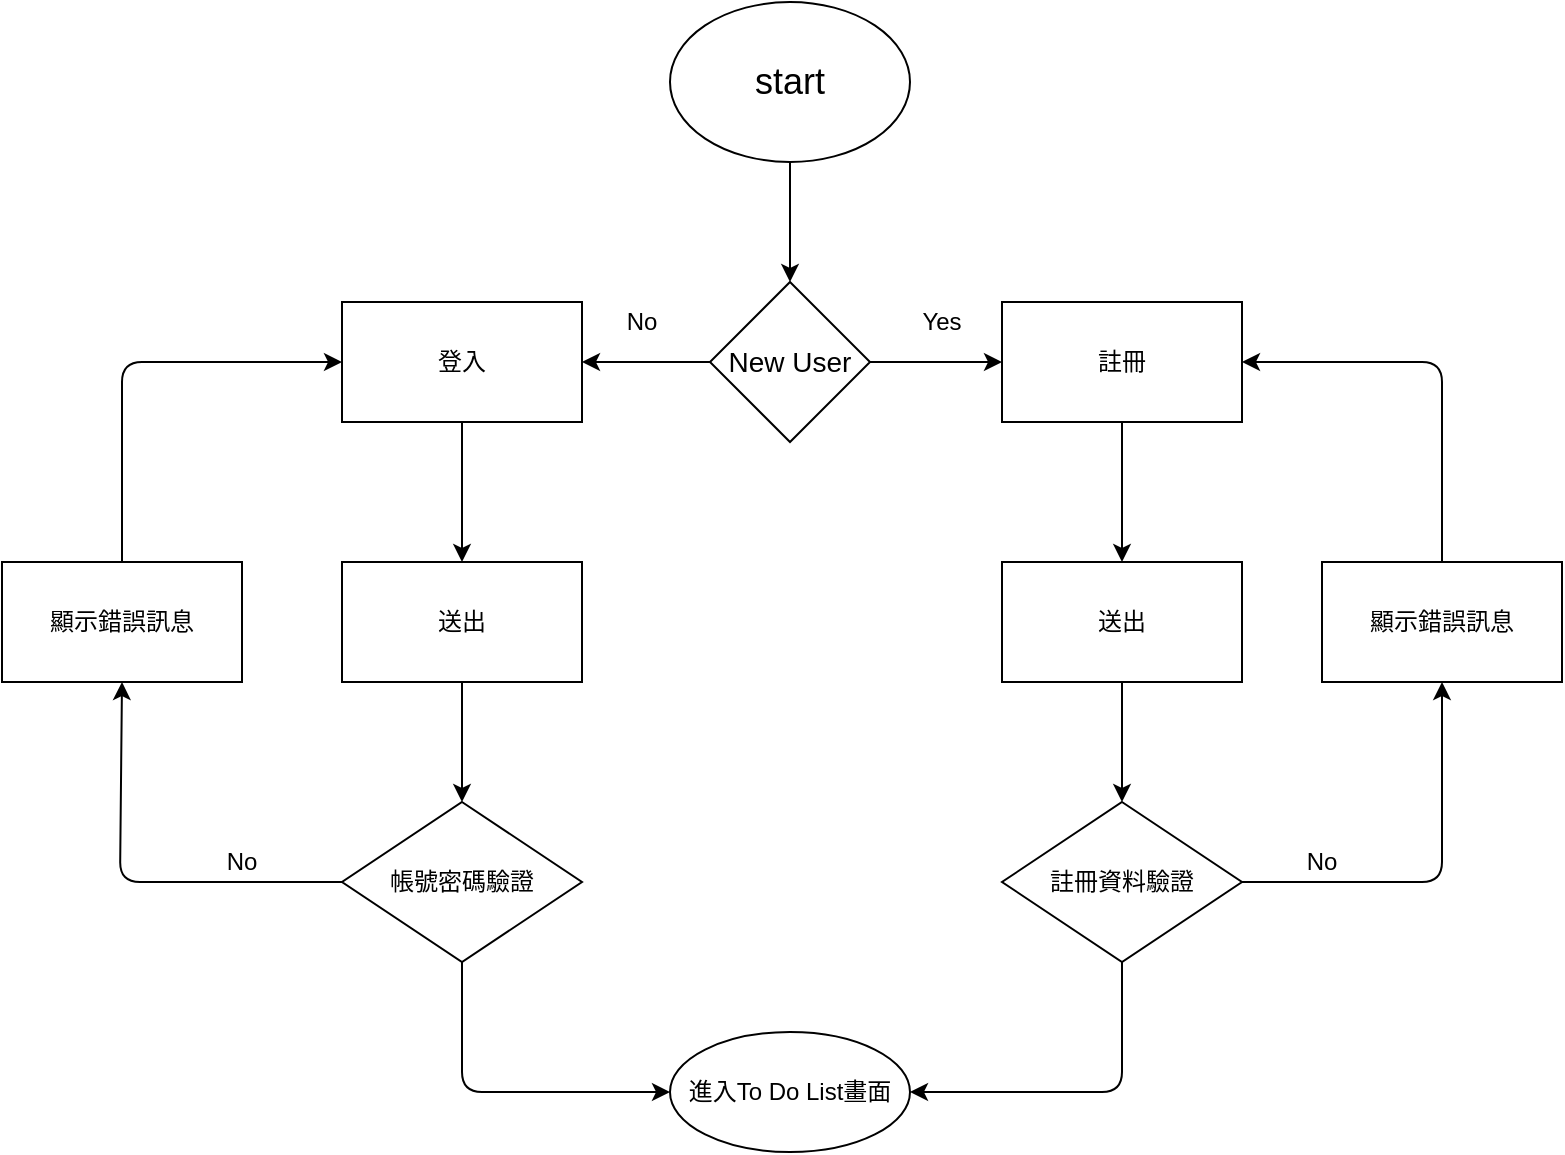 <mxfile version="14.9.3" type="device"><diagram id="rxckz5CRgdtTquiTzLUS" name="Page-1"><mxGraphModel dx="782" dy="436" grid="1" gridSize="10" guides="1" tooltips="1" connect="1" arrows="1" fold="1" page="1" pageScale="1" pageWidth="827" pageHeight="1169" math="0" shadow="0"><root><mxCell id="0"/><mxCell id="1" parent="0"/><mxCell id="kf9kf-kHOKyoJTQ5dvDj-1" value="&lt;span style=&quot;font-size: 18px&quot;&gt;start&lt;/span&gt;" style="ellipse;whiteSpace=wrap;html=1;" parent="1" vertex="1"><mxGeometry x="354" y="40" width="120" height="80" as="geometry"/></mxCell><mxCell id="kf9kf-kHOKyoJTQ5dvDj-2" value="&lt;font style=&quot;font-size: 14px&quot;&gt;New&amp;nbsp;User&lt;/font&gt;" style="rhombus;whiteSpace=wrap;html=1;" parent="1" vertex="1"><mxGeometry x="374" y="180" width="80" height="80" as="geometry"/></mxCell><mxCell id="kf9kf-kHOKyoJTQ5dvDj-3" value="" style="endArrow=classic;html=1;exitX=0.5;exitY=1;exitDx=0;exitDy=0;entryX=0.5;entryY=0;entryDx=0;entryDy=0;" parent="1" source="kf9kf-kHOKyoJTQ5dvDj-1" target="kf9kf-kHOKyoJTQ5dvDj-2" edge="1"><mxGeometry width="50" height="50" relative="1" as="geometry"><mxPoint x="380" y="250" as="sourcePoint"/><mxPoint x="430" y="200" as="targetPoint"/><Array as="points"/></mxGeometry></mxCell><mxCell id="kf9kf-kHOKyoJTQ5dvDj-4" value="註冊" style="rounded=0;whiteSpace=wrap;html=1;" parent="1" vertex="1"><mxGeometry x="520" y="190" width="120" height="60" as="geometry"/></mxCell><mxCell id="kf9kf-kHOKyoJTQ5dvDj-5" value="登入" style="rounded=0;whiteSpace=wrap;html=1;" parent="1" vertex="1"><mxGeometry x="190" y="190" width="120" height="60" as="geometry"/></mxCell><mxCell id="kf9kf-kHOKyoJTQ5dvDj-6" value="" style="endArrow=classic;html=1;exitX=0;exitY=0.5;exitDx=0;exitDy=0;entryX=1;entryY=0.5;entryDx=0;entryDy=0;" parent="1" source="kf9kf-kHOKyoJTQ5dvDj-2" target="kf9kf-kHOKyoJTQ5dvDj-5" edge="1"><mxGeometry width="50" height="50" relative="1" as="geometry"><mxPoint x="380" y="240" as="sourcePoint"/><mxPoint x="430" y="190" as="targetPoint"/></mxGeometry></mxCell><mxCell id="kf9kf-kHOKyoJTQ5dvDj-7" value="" style="endArrow=classic;html=1;exitX=1;exitY=0.5;exitDx=0;exitDy=0;entryX=0;entryY=0.5;entryDx=0;entryDy=0;" parent="1" source="kf9kf-kHOKyoJTQ5dvDj-2" target="kf9kf-kHOKyoJTQ5dvDj-4" edge="1"><mxGeometry width="50" height="50" relative="1" as="geometry"><mxPoint x="384" y="230" as="sourcePoint"/><mxPoint x="320" y="230" as="targetPoint"/></mxGeometry></mxCell><mxCell id="kf9kf-kHOKyoJTQ5dvDj-9" value="No" style="text;html=1;strokeColor=none;fillColor=none;align=center;verticalAlign=middle;whiteSpace=wrap;rounded=0;" parent="1" vertex="1"><mxGeometry x="320" y="190" width="40" height="20" as="geometry"/></mxCell><mxCell id="kf9kf-kHOKyoJTQ5dvDj-11" value="Yes" style="text;html=1;strokeColor=none;fillColor=none;align=center;verticalAlign=middle;whiteSpace=wrap;rounded=0;" parent="1" vertex="1"><mxGeometry x="470" y="190" width="40" height="20" as="geometry"/></mxCell><mxCell id="oN1zp8l6ql_70VNqKoTA-1" value="送出" style="rounded=0;whiteSpace=wrap;html=1;" parent="1" vertex="1"><mxGeometry x="190" y="320" width="120" height="60" as="geometry"/></mxCell><mxCell id="oN1zp8l6ql_70VNqKoTA-2" value="" style="endArrow=classic;html=1;exitX=0.5;exitY=1;exitDx=0;exitDy=0;entryX=0.5;entryY=0;entryDx=0;entryDy=0;" parent="1" source="kf9kf-kHOKyoJTQ5dvDj-5" target="oN1zp8l6ql_70VNqKoTA-1" edge="1"><mxGeometry width="50" height="50" relative="1" as="geometry"><mxPoint x="384" y="230" as="sourcePoint"/><mxPoint x="320" y="230" as="targetPoint"/></mxGeometry></mxCell><mxCell id="oN1zp8l6ql_70VNqKoTA-3" value="" style="endArrow=classic;html=1;exitX=0.5;exitY=1;exitDx=0;exitDy=0;" parent="1" source="kf9kf-kHOKyoJTQ5dvDj-4" edge="1"><mxGeometry width="50" height="50" relative="1" as="geometry"><mxPoint x="394" y="240" as="sourcePoint"/><mxPoint x="580" y="320" as="targetPoint"/></mxGeometry></mxCell><mxCell id="oN1zp8l6ql_70VNqKoTA-4" value="送出" style="rounded=0;whiteSpace=wrap;html=1;" parent="1" vertex="1"><mxGeometry x="520" y="320" width="120" height="60" as="geometry"/></mxCell><mxCell id="oN1zp8l6ql_70VNqKoTA-6" value="帳號密碼驗證" style="rhombus;whiteSpace=wrap;html=1;" parent="1" vertex="1"><mxGeometry x="190" y="440" width="120" height="80" as="geometry"/></mxCell><mxCell id="RfUVMtTL_cd61G9FLWCV-1" value="" style="endArrow=classic;html=1;exitX=0.5;exitY=1;exitDx=0;exitDy=0;entryX=0.5;entryY=0;entryDx=0;entryDy=0;" edge="1" parent="1" source="oN1zp8l6ql_70VNqKoTA-1" target="oN1zp8l6ql_70VNqKoTA-6"><mxGeometry width="50" height="50" relative="1" as="geometry"><mxPoint x="260" y="260" as="sourcePoint"/><mxPoint x="260" y="330" as="targetPoint"/></mxGeometry></mxCell><mxCell id="RfUVMtTL_cd61G9FLWCV-2" value="" style="endArrow=classic;html=1;exitX=0.5;exitY=1;exitDx=0;exitDy=0;entryX=0;entryY=0.5;entryDx=0;entryDy=0;" edge="1" parent="1" source="oN1zp8l6ql_70VNqKoTA-6" target="RfUVMtTL_cd61G9FLWCV-16"><mxGeometry width="50" height="50" relative="1" as="geometry"><mxPoint x="260" y="390" as="sourcePoint"/><mxPoint x="354" y="590" as="targetPoint"/><Array as="points"><mxPoint x="250" y="585"/></Array></mxGeometry></mxCell><mxCell id="RfUVMtTL_cd61G9FLWCV-5" value="" style="endArrow=classic;html=1;exitX=0;exitY=0.5;exitDx=0;exitDy=0;entryX=0.5;entryY=1;entryDx=0;entryDy=0;" edge="1" parent="1" source="oN1zp8l6ql_70VNqKoTA-6" target="RfUVMtTL_cd61G9FLWCV-6"><mxGeometry width="50" height="50" relative="1" as="geometry"><mxPoint x="380" y="380" as="sourcePoint"/><mxPoint x="79" y="380" as="targetPoint"/><Array as="points"><mxPoint x="79" y="480"/></Array></mxGeometry></mxCell><mxCell id="RfUVMtTL_cd61G9FLWCV-6" value="顯示錯誤訊息" style="rounded=0;whiteSpace=wrap;html=1;" vertex="1" parent="1"><mxGeometry x="20" y="320" width="120" height="60" as="geometry"/></mxCell><mxCell id="RfUVMtTL_cd61G9FLWCV-7" value="" style="endArrow=classic;html=1;entryX=0.5;entryY=1;entryDx=0;entryDy=0;" edge="1" parent="1" target="RfUVMtTL_cd61G9FLWCV-12"><mxGeometry width="50" height="50" relative="1" as="geometry"><mxPoint x="640" y="480" as="sourcePoint"/><mxPoint x="740" y="400" as="targetPoint"/><Array as="points"><mxPoint x="740" y="480"/></Array></mxGeometry></mxCell><mxCell id="RfUVMtTL_cd61G9FLWCV-8" value="" style="endArrow=classic;html=1;exitX=0.5;exitY=1;exitDx=0;exitDy=0;entryX=0.5;entryY=0;entryDx=0;entryDy=0;" edge="1" parent="1" source="oN1zp8l6ql_70VNqKoTA-4" target="RfUVMtTL_cd61G9FLWCV-11"><mxGeometry width="50" height="50" relative="1" as="geometry"><mxPoint x="640" y="430" as="sourcePoint"/><mxPoint x="690" y="380" as="targetPoint"/><Array as="points"/></mxGeometry></mxCell><mxCell id="RfUVMtTL_cd61G9FLWCV-9" value="" style="endArrow=classic;html=1;entryX=0;entryY=0.5;entryDx=0;entryDy=0;exitX=0.5;exitY=0;exitDx=0;exitDy=0;" edge="1" parent="1" source="RfUVMtTL_cd61G9FLWCV-6" target="kf9kf-kHOKyoJTQ5dvDj-5"><mxGeometry width="50" height="50" relative="1" as="geometry"><mxPoint x="80" y="320" as="sourcePoint"/><mxPoint x="140" y="270" as="targetPoint"/><Array as="points"><mxPoint x="80" y="220"/></Array></mxGeometry></mxCell><mxCell id="RfUVMtTL_cd61G9FLWCV-10" value="No" style="text;html=1;strokeColor=none;fillColor=none;align=center;verticalAlign=middle;whiteSpace=wrap;rounded=0;" vertex="1" parent="1"><mxGeometry x="120" y="460" width="40" height="20" as="geometry"/></mxCell><mxCell id="RfUVMtTL_cd61G9FLWCV-11" value="註冊資料驗證" style="rhombus;whiteSpace=wrap;html=1;" vertex="1" parent="1"><mxGeometry x="520" y="440" width="120" height="80" as="geometry"/></mxCell><mxCell id="RfUVMtTL_cd61G9FLWCV-12" value="顯示錯誤訊息" style="rounded=0;whiteSpace=wrap;html=1;" vertex="1" parent="1"><mxGeometry x="680" y="320" width="120" height="60" as="geometry"/></mxCell><mxCell id="RfUVMtTL_cd61G9FLWCV-13" value="" style="endArrow=classic;html=1;entryX=1;entryY=0.5;entryDx=0;entryDy=0;exitX=0.5;exitY=0;exitDx=0;exitDy=0;" edge="1" parent="1" source="RfUVMtTL_cd61G9FLWCV-12" target="kf9kf-kHOKyoJTQ5dvDj-4"><mxGeometry width="50" height="50" relative="1" as="geometry"><mxPoint x="650" y="300" as="sourcePoint"/><mxPoint x="750" y="200" as="targetPoint"/><Array as="points"><mxPoint x="740" y="220"/></Array></mxGeometry></mxCell><mxCell id="RfUVMtTL_cd61G9FLWCV-14" value="No" style="text;html=1;strokeColor=none;fillColor=none;align=center;verticalAlign=middle;whiteSpace=wrap;rounded=0;" vertex="1" parent="1"><mxGeometry x="660" y="460" width="40" height="20" as="geometry"/></mxCell><mxCell id="RfUVMtTL_cd61G9FLWCV-15" value="" style="endArrow=classic;html=1;exitX=0.5;exitY=1;exitDx=0;exitDy=0;entryX=1;entryY=0.5;entryDx=0;entryDy=0;" edge="1" parent="1" source="RfUVMtTL_cd61G9FLWCV-11" target="RfUVMtTL_cd61G9FLWCV-16"><mxGeometry width="50" height="50" relative="1" as="geometry"><mxPoint x="260" y="530" as="sourcePoint"/><mxPoint x="474" y="590" as="targetPoint"/><Array as="points"><mxPoint x="580" y="585"/></Array></mxGeometry></mxCell><mxCell id="RfUVMtTL_cd61G9FLWCV-16" value="&lt;span&gt;進入To Do List畫面&lt;/span&gt;" style="ellipse;whiteSpace=wrap;html=1;rounded=0;" vertex="1" parent="1"><mxGeometry x="354" y="555" width="120" height="60" as="geometry"/></mxCell></root></mxGraphModel></diagram></mxfile>